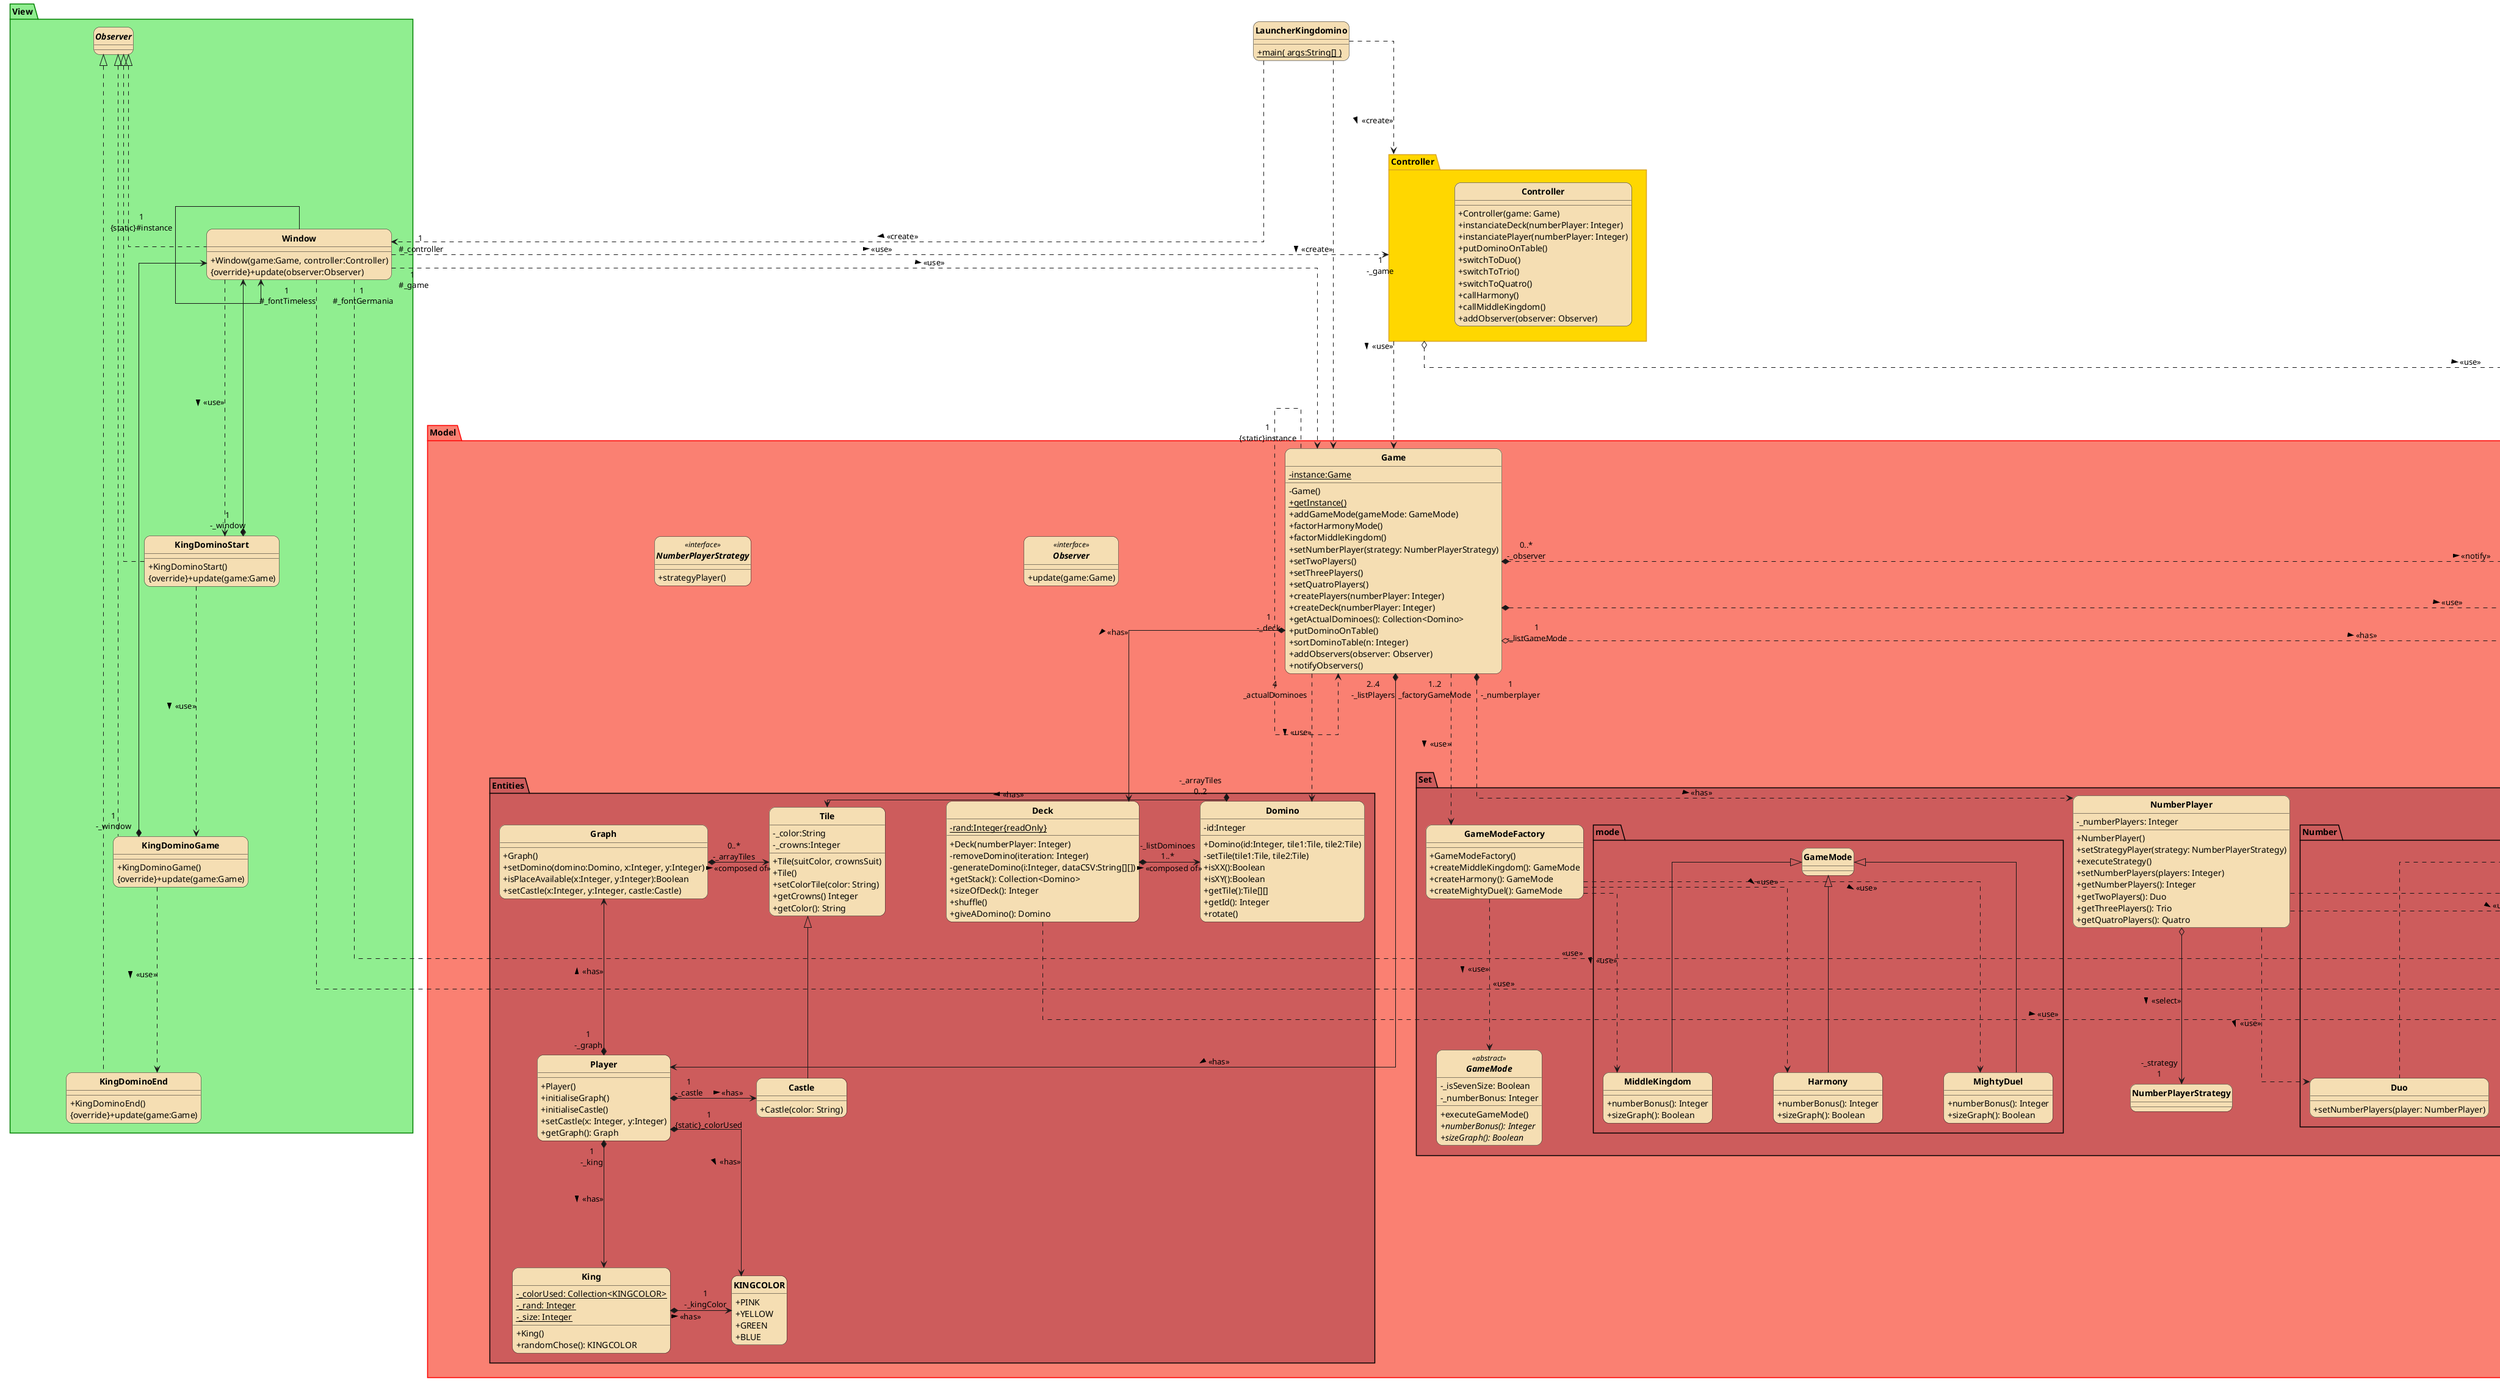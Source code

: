 @startuml
skinparam style strictuml
skinparam classAttributeIconSize 0
skinparam classFontStyle Bold
hide enum methods
skinparam roundcorner 20
skinparam linetype polyline
skinparam linetype ortho
skinparam classBackgroundColor #wheat
skinparam nodesep 100
skinparam ranksep 200

class LauncherKingdomino{
    +{static} main( args:String[] )
}

package Utilities {
    class CSVReader{
        +CSVReader()
        {static}+readCSV(path:String):String[][]
    }

    class FontUtilities {
        +FontUtilities()
        {static}+setFont(path:String): Font
    }

}

package Model #salmon;line:red{

    class Game {
        {static}-instance:Game
        -Game()
        {static}+getInstance()
        +addGameMode(gameMode: GameMode)
        +factorHarmonyMode()
        +factorMiddleKingdom()
        +setNumberPlayer(strategy: NumberPlayerStrategy)
        +setTwoPlayers()
        +setThreePlayers()
        +setQuatroPlayers()
        +createPlayers(numberPlayer: Integer)
        +createDeck(numberPlayer: Integer)
        +getActualDominoes(): Collection<Domino>
        +putDominoOnTable()
        +sortDominoTable(n: Integer)
        +addObservers(observer: Observer)
        +notifyObservers()
    }

    interface Observer<<interface>>{
       +update(game:Game)
    }

    package Entities #indianred{
        Graph "0..*\n-_arrayTiles" *-> Tile : <<composed of>> >

        class Graph {
            +Graph()
            +setDomino(domino:Domino, x:Integer, y:Integer)
            +isPlaceAvailable(x:Integer, y:Integer):Boolean
            +setCastle(x:Integer, y:Integer, castle:Castle)

        }

        class King{
            {static}-_colorUsed: Collection<KINGCOLOR>
            {static}-_rand: Integer
            {static}-_size: Integer

            +King()
            +randomChose(): KINGCOLOR
        }


        Deck "-_listDominoes\n1..*" *-> Domino : <<composed of>> >


        class Deck{
            {static}-rand:Integer{readOnly}
            +Deck(numberPlayer: Integer)
            -removeDomino(iteration: Integer)
            -generateDomino(i:Integer, dataCSV:String[][])
            +getStack(): Collection<Domino>
            +sizeOfDeck(): Integer
            +shuffle()
            +giveADomino(): Domino
        }

        Domino "-_arrayTiles\n0..2" *-l-> Tile : <<has>> >
        class Domino {
           -id:Integer
           +Domino(id:Integer, tile1:Tile, tile2:Tile)
           -setTile(tile1:Tile, tile2:Tile)
           +isXX():Boolean
           +isXY():Boolean
           +getTile():Tile[][]
           +getId(): Integer
           +rotate()
        }

        class Tile{
           -_color:String
           -_crowns:Integer
           +Tile(suitColor, crownsSuit)
           +Tile()
           +setColorTile(color: String)
           +getCrowns() Integer
           +getColor(): String
        }

        Player "1\n-_graph" *--> Graph : > <<has>>
        Player "1\n-_king"*-> King : > <<has>>
        Player "1\n-_castle" *-l-> Castle : > <<has>>
        class Player {
            +Player()
            +initialiseGraph()
            +initialiseCastle()
            +setCastle(x: Integer, y:Integer)
            +getGraph(): Graph
        }

        class Castle extends Tile{
            +Castle(color: String)
        }

        enum KINGCOLOR {
            +PINK
            +YELLOW
            +GREEN
            +BLUE
        }
        Player "1\n{static}_colorUsed" *--> KINGCOLOR: > <<has>>


    }


    package Set #indianred {

        class NumberPlayer{
            -_numberPlayers: Integer
            +NumberPlayer()
            +setStrategyPlayer(strategy: NumberPlayerStrategy)
            +executeStrategy()
            +setNumberPlayers(players: Integer)
            +getNumberPlayers(): Integer
            +getTwoPlayers(): Duo
            +getThreePlayers(): Trio
            +getQuatroPlayers(): Quatro
         }

        NumberPlayer o--> "-_strategy\n1"NumberPlayerStrategy: > <<select>>

        package Number{
            class Duo implements NumberPlayerStrategy
            {
                +setNumberPlayers(player: NumberPlayer)
            }

            class Trio implements NumberPlayerStrategy
            {
                +setNumberPlayers(player: NumberPlayer)
            }

            class Quatro implements NumberPlayerStrategy
            {
                +setNumberPlayers(player: NumberPlayer)
            }
        }

        GameModeFactory ..> GameMode : <<use>> >

        class GameModeFactory{
            +GameModeFactory()
            +createMiddleKingdom(): GameMode
            +createHarmony(): GameMode
            +createMightyDuel(): GameMode
        }

        abstract GameMode<<abstract>>{
            -_isSevenSize: Boolean
            -_numberBonus: Integer
            +executeGameMode()
            {abstract}+numberBonus(): Integer
            {abstract}+sizeGraph(): Boolean
        }


            package mode{
                class MiddleKingdom extends GameMode{
                    +numberBonus(): Integer
                    +sizeGraph(): Boolean
                }

                class Harmony extends GameMode{
                    +numberBonus(): Integer
                    +sizeGraph(): Boolean
                }

                class MightyDuel extends GameMode{
                    +numberBonus(): Integer
                    +sizeGraph(): Boolean
                }

                GameModeFactory ..> MiddleKingdom: <<use>> >
                GameModeFactory ..> Harmony: <<use>> >
                GameModeFactory ..> MightyDuel: <<use>> >
            }

    }

    interface NumberPlayerStrategy<<interface>>{
        +strategyPlayer()
    }
}

package View #lightgreen;line:green{
    Window ..> KingDominoStart : <<use>> >
    KingDominoStart ..> KingDominoGame : <<use>> >
    KingDominoGame ..> KingDominoEnd: <<use>> >

    class Window implements Observer
    {
        +Window(game:Game, controller:Controller)
        {override}+update(observer:Observer)
    }

    class KingDominoStart implements Observer
    {
        +KingDominoStart()
        {override}+update(game:Game)
    }

    class KingDominoGame implements Observer
    {
        +KingDominoGame()
        {override}+update(game:Game)
    }

    class KingDominoEnd implements Observer
    {
        +KingDominoEnd()
        {override}+update(game:Game)
    }
}

package Controller #gold;line:goldenrod {

    class Controller{
        +Controller(game: Game)
        +instanciateDeck(numberPlayer: Integer)
        +instanciatePlayer(numberPlayer: Integer)
        +putDominoOnTable()
        +switchToDuo()
        +switchToTrio()
        +switchToQuatro()
        +callHarmony()
        +callMiddleKingdom()
        +addObserver(observer: Observer)
    }

}

Window -> Window : "1\n{static}#instance"
Window .> Controller : "1\n #_controller"<<use>> >
Window .> Game : "1\n #_game" <<use>> >
Window "1\n #_fontGermania" .> FontUtilities : <<use>>
Window "1\n #_fontTimeless" .> FontUtilities : <<use>>

KingDominoStart "1\n-_window"*--> Window
KingDominoGame "1\n-_window"*-> Window

LauncherKingdomino ..> Window : <<create>> >
LauncherKingdomino ..> Controller : <<create>> >
LauncherKingdomino .> Game : <<create>> >

Game "1\n{static}instance" ..> Game
Game "1\n-_listGameMode" o..> GameMode : <<has>> >
Game "1\n-_numberplayer" *..> NumberPlayer : <<has>> >
Game "1\n-_deck" *-> Deck : <<has>> >
Game "2..4\n-_listPlayers" *--> Player : <<has>> >
Game *..> NumberPlayerStrategy : <<use>> >
Game *.l.> Observer : "0..*\n-_observer"<<notify>> >
Game ..> GameModeFactory : "1..2\n_factoryGameMode"<<use>> >
Game ..> Domino : "4\n_actualDominoes"<<use>> >

NumberPlayer ..> Duo : <<use>> >
NumberPlayer ..> Trio : <<use>> >
NumberPlayer ..> Quatro : <<use>> >


Controller "1\n-_game"..> Game : <<use>> >
Controller o.> Observer : <<use>> >

King *-r-> "1\n-_kingColor" KINGCOLOR : <<has>> >

Deck .d.> CSVReader : <<use>> >

@enduml